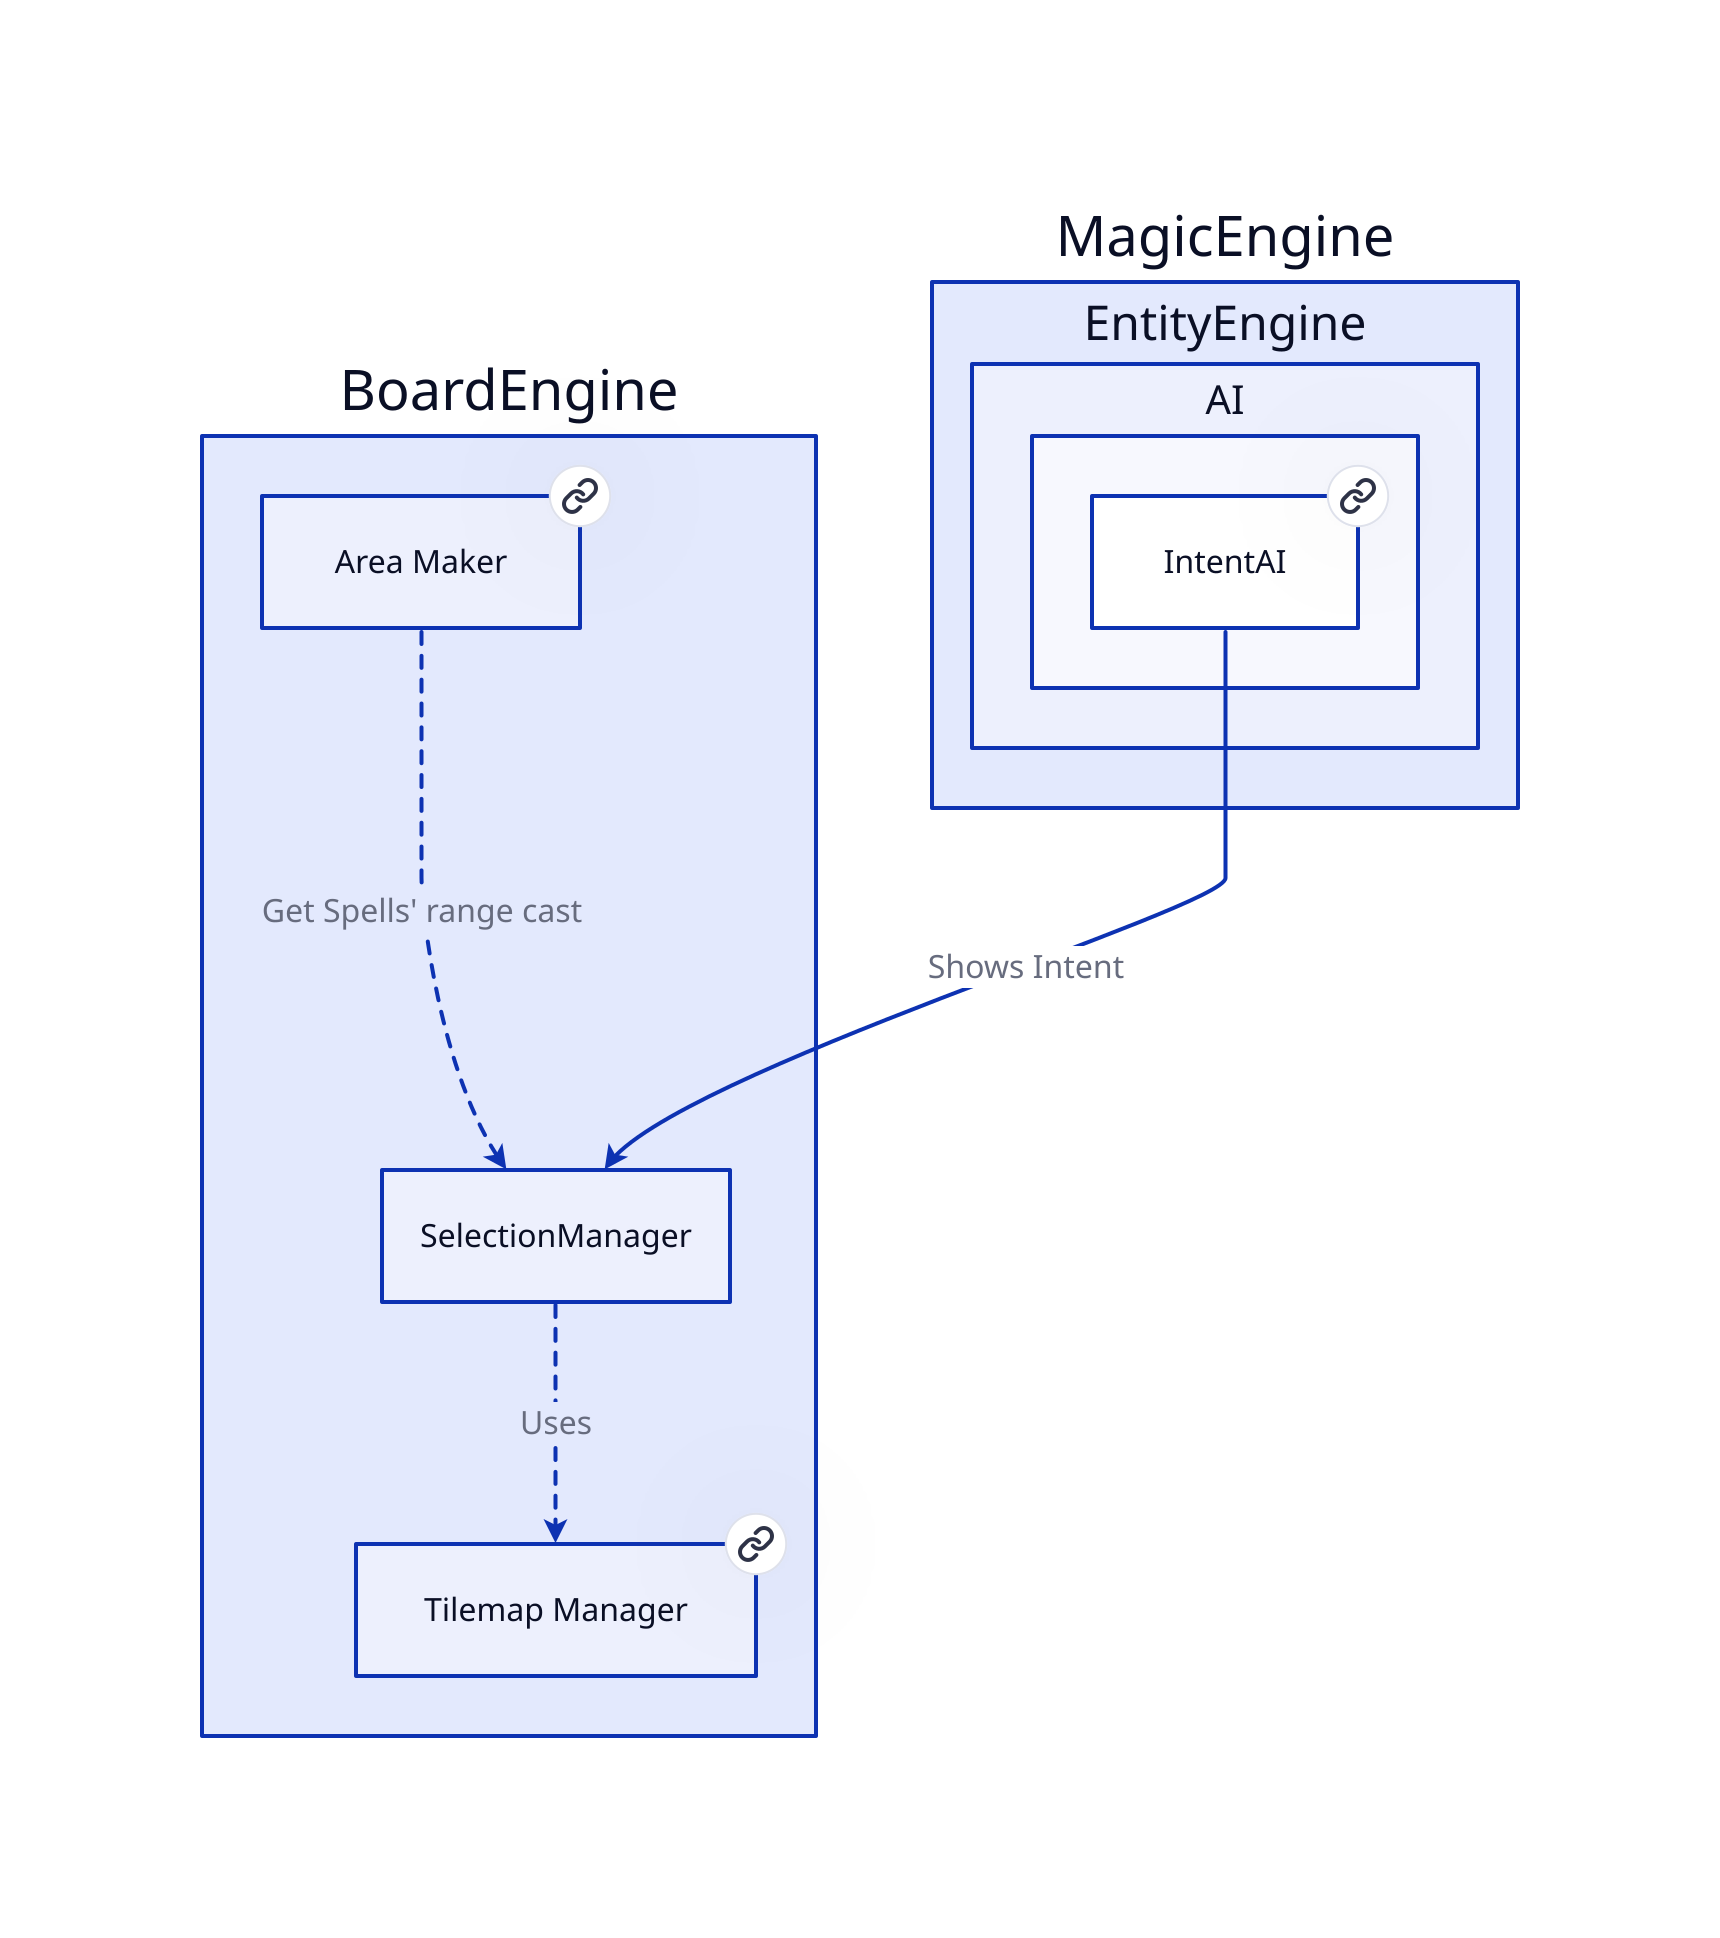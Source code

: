 # Nodes :
BoardEngine: {
    AreaMaker: Area Maker {
       link: AreaMaker
    }
    TilemapManager: Tilemap Manager {
       link: TilemapManager
    }
}
MagicEngine: {
    EntityEngine: {
        AI: {
            IntentAI: IntentAI {
               link: IntentAI
            }
        }
    }
}

# Links :
BoardEngine.AreaMaker -> BoardEngine.SelectionManager: Get Spells' range cast {style.stroke-dash: 3
source-arrowhead: {}
target-arrowhead: {shape: arrow}
}
BoardEngine.SelectionManager -> BoardEngine.TilemapManager: Uses {style.stroke-dash: 3
source-arrowhead: {}
target-arrowhead: {shape: arrow}
}
MagicEngine.EntityEngine.AI.IntentAI -> BoardEngine.SelectionManager: Shows Intent {
source-arrowhead: {}
target-arrowhead: {shape: arrow}
}
